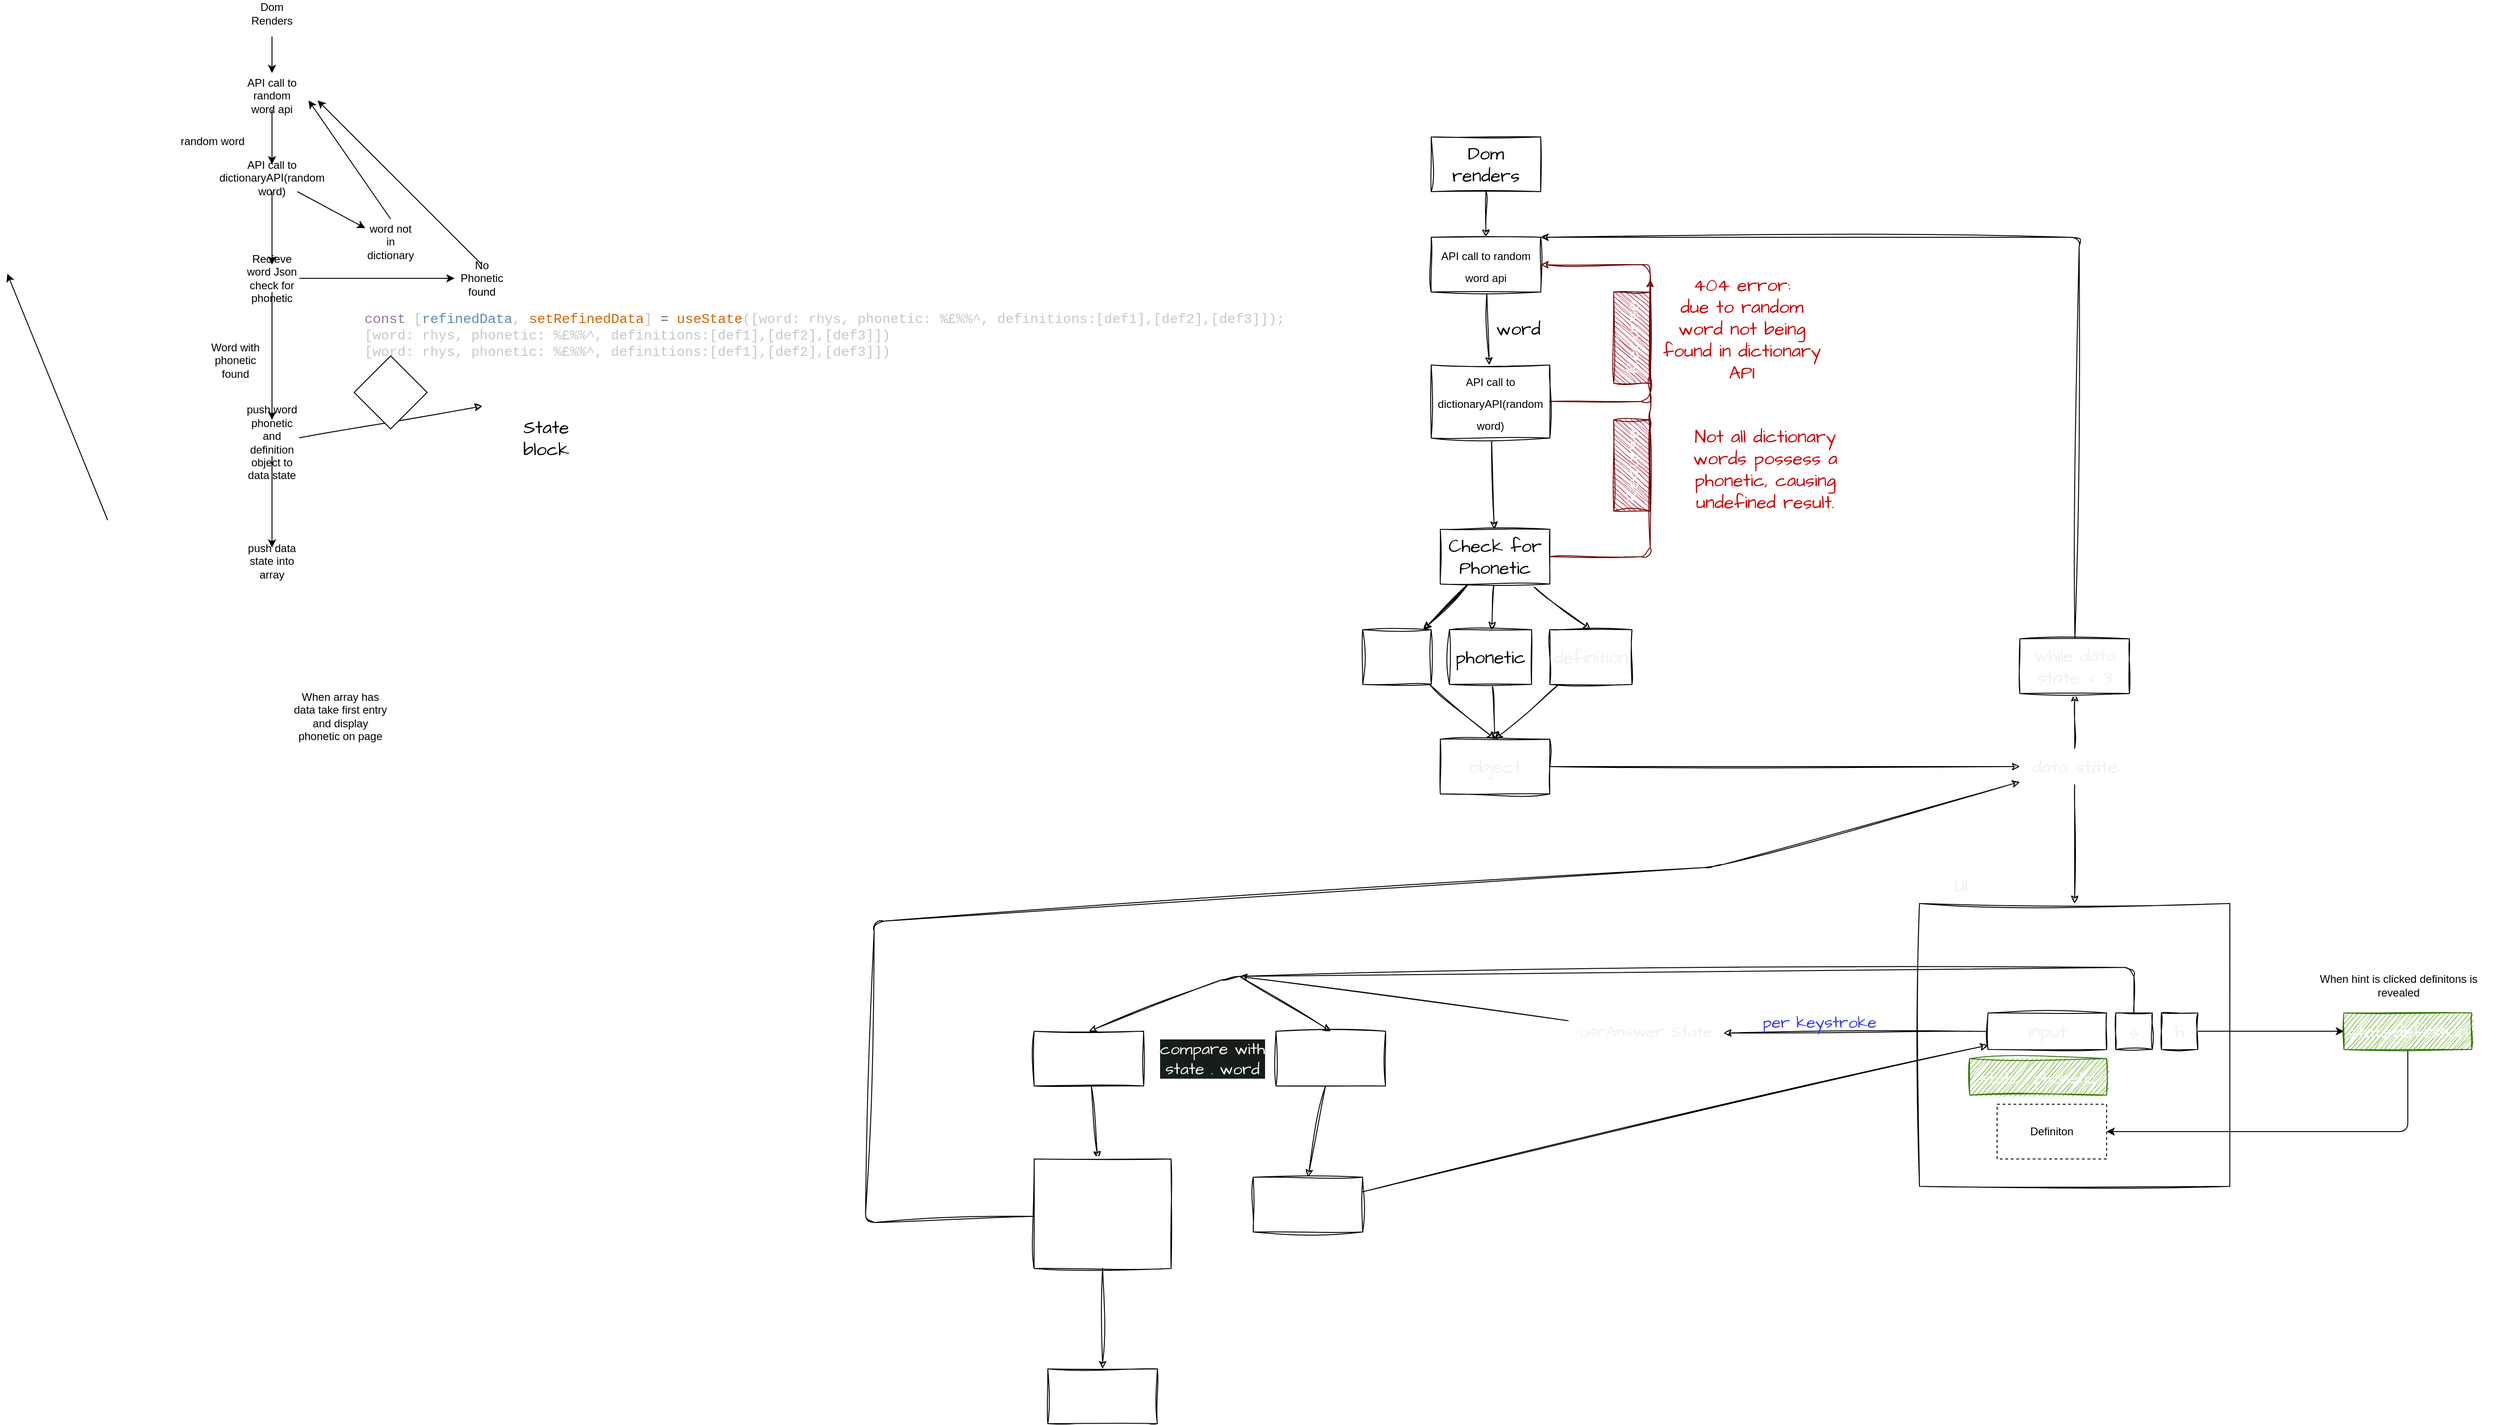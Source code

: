 <mxfile>
    <diagram id="QWNWoZaPFg-jEP2TZgzg" name="Page-1">
        <mxGraphModel dx="2089" dy="755" grid="1" gridSize="10" guides="1" tooltips="1" connect="1" arrows="1" fold="1" page="1" pageScale="1" pageWidth="850" pageHeight="1100" math="0" shadow="0">
            <root>
                <mxCell id="0"/>
                <mxCell id="1" parent="0"/>
                <mxCell id="2" value="Dom Renders" style="text;strokeColor=none;align=center;fillColor=none;html=1;verticalAlign=middle;whiteSpace=wrap;rounded=0;" vertex="1" parent="1">
                    <mxGeometry x="80" y="50" width="60" height="30" as="geometry"/>
                </mxCell>
                <mxCell id="6" value="" style="edgeStyle=none;html=1;" edge="1" parent="1" source="3" target="4">
                    <mxGeometry relative="1" as="geometry"/>
                </mxCell>
                <mxCell id="3" value="API call to random word api" style="text;strokeColor=none;align=center;fillColor=none;html=1;verticalAlign=middle;whiteSpace=wrap;rounded=0;" vertex="1" parent="1">
                    <mxGeometry x="80" y="140" width="60" height="30" as="geometry"/>
                </mxCell>
                <mxCell id="9" value="" style="edgeStyle=none;html=1;" edge="1" parent="1" source="4" target="8">
                    <mxGeometry relative="1" as="geometry"/>
                </mxCell>
                <mxCell id="12" value="" style="edgeStyle=none;html=1;" edge="1" parent="1" source="4" target="11">
                    <mxGeometry relative="1" as="geometry"/>
                </mxCell>
                <mxCell id="4" value="API call to dictionaryAPI(random word)" style="text;strokeColor=none;align=center;fillColor=none;html=1;verticalAlign=middle;whiteSpace=wrap;rounded=0;" vertex="1" parent="1">
                    <mxGeometry x="80" y="230" width="60" height="30" as="geometry"/>
                </mxCell>
                <mxCell id="5" value="" style="edgeStyle=none;orthogonalLoop=1;jettySize=auto;html=1;" edge="1" parent="1">
                    <mxGeometry width="80" relative="1" as="geometry">
                        <mxPoint x="110" y="90" as="sourcePoint"/>
                        <mxPoint x="110" y="130" as="targetPoint"/>
                        <Array as="points">
                            <mxPoint x="110" y="110"/>
                        </Array>
                    </mxGeometry>
                </mxCell>
                <mxCell id="7" value="random word" style="text;strokeColor=none;align=center;fillColor=none;html=1;verticalAlign=middle;whiteSpace=wrap;rounded=0;" vertex="1" parent="1">
                    <mxGeometry y="190" width="90" height="30" as="geometry"/>
                </mxCell>
                <mxCell id="8" value="Recieve word Json check for phonetic" style="text;strokeColor=none;align=center;fillColor=none;html=1;verticalAlign=middle;whiteSpace=wrap;rounded=0;" vertex="1" parent="1">
                    <mxGeometry x="80" y="340" width="60" height="30" as="geometry"/>
                </mxCell>
                <mxCell id="11" value="word not in dictionary" style="text;strokeColor=none;align=center;fillColor=none;html=1;verticalAlign=middle;whiteSpace=wrap;rounded=0;" vertex="1" parent="1">
                    <mxGeometry x="210" y="300" width="60" height="30" as="geometry"/>
                </mxCell>
                <mxCell id="13" value="" style="edgeStyle=none;orthogonalLoop=1;jettySize=auto;html=1;" edge="1" parent="1">
                    <mxGeometry width="80" relative="1" as="geometry">
                        <mxPoint x="240" y="290" as="sourcePoint"/>
                        <mxPoint x="150" y="160" as="targetPoint"/>
                        <Array as="points"/>
                    </mxGeometry>
                </mxCell>
                <mxCell id="15" style="edgeStyle=none;html=1;exitX=0.5;exitY=0;exitDx=0;exitDy=0;" edge="1" parent="1" source="14">
                    <mxGeometry relative="1" as="geometry">
                        <mxPoint x="160" y="160" as="targetPoint"/>
                    </mxGeometry>
                </mxCell>
                <mxCell id="14" value="No Phonetic found" style="text;strokeColor=none;align=center;fillColor=none;html=1;verticalAlign=middle;whiteSpace=wrap;rounded=0;" vertex="1" parent="1">
                    <mxGeometry x="310" y="340" width="60" height="30" as="geometry"/>
                </mxCell>
                <mxCell id="17" value="" style="edgeStyle=none;orthogonalLoop=1;jettySize=auto;html=1;entryX=0;entryY=0.5;entryDx=0;entryDy=0;" edge="1" parent="1" source="8" target="14">
                    <mxGeometry width="80" relative="1" as="geometry">
                        <mxPoint x="380" y="230" as="sourcePoint"/>
                        <mxPoint x="460" y="230" as="targetPoint"/>
                        <Array as="points"/>
                    </mxGeometry>
                </mxCell>
                <mxCell id="19" value="Word with phonetic found" style="text;strokeColor=none;align=center;fillColor=none;html=1;verticalAlign=middle;whiteSpace=wrap;rounded=0;" vertex="1" parent="1">
                    <mxGeometry x="40" y="430" width="60" height="30" as="geometry"/>
                </mxCell>
                <mxCell id="20" value="" style="edgeStyle=none;orthogonalLoop=1;jettySize=auto;html=1;exitX=0.5;exitY=1;exitDx=0;exitDy=0;" edge="1" parent="1" source="8">
                    <mxGeometry width="80" relative="1" as="geometry">
                        <mxPoint x="60" y="380" as="sourcePoint"/>
                        <mxPoint x="110" y="510" as="targetPoint"/>
                        <Array as="points"/>
                    </mxGeometry>
                </mxCell>
                <mxCell id="34" value="" style="edgeStyle=none;html=1;" edge="1" parent="1" source="21" target="33">
                    <mxGeometry relative="1" as="geometry"/>
                </mxCell>
                <mxCell id="38" style="edgeStyle=none;sketch=1;hachureGap=4;jiggle=2;curveFitting=1;html=1;fontFamily=Architects Daughter;fontSource=https%3A%2F%2Ffonts.googleapis.com%2Fcss%3Ffamily%3DArchitects%2BDaughter;fontSize=16;" edge="1" parent="1" source="21" target="37">
                    <mxGeometry relative="1" as="geometry"/>
                </mxCell>
                <mxCell id="21" value="push word phonetic and definition object to data state" style="text;strokeColor=none;align=center;fillColor=none;html=1;verticalAlign=middle;whiteSpace=wrap;rounded=0;" vertex="1" parent="1">
                    <mxGeometry x="80" y="520" width="60" height="30" as="geometry"/>
                </mxCell>
                <mxCell id="30" value="When array has data take first entry and display phonetic on page" style="text;strokeColor=none;align=center;fillColor=none;html=1;verticalAlign=middle;whiteSpace=wrap;rounded=0;" vertex="1" parent="1">
                    <mxGeometry x="130" y="820" width="110" height="30" as="geometry"/>
                </mxCell>
                <mxCell id="33" value="push data state into array" style="text;strokeColor=none;align=center;fillColor=none;html=1;verticalAlign=middle;whiteSpace=wrap;rounded=0;" vertex="1" parent="1">
                    <mxGeometry x="80" y="650" width="60" height="30" as="geometry"/>
                </mxCell>
                <mxCell id="35" value="State &lt;br&gt;block" style="text;html=1;align=center;verticalAlign=middle;resizable=0;points=[];autosize=1;strokeColor=none;fillColor=none;fontSize=20;fontFamily=Architects Daughter;sketch=1;hachureGap=4;jiggle=2;curveFitting=1;fontSource=https%3A%2F%2Ffonts.googleapis.com%2Fcss%3Ffamily%3DArchitects%2BDaughter;" vertex="1" parent="1">
                    <mxGeometry x="375" y="500" width="70" height="60" as="geometry"/>
                </mxCell>
                <mxCell id="37" value="&lt;div style=&quot;color: rgb(197, 200, 198); font-family: Menlo, Monaco, &amp;quot;Courier New&amp;quot;, monospace; font-size: 15px; text-align: left;&quot;&gt;&lt;br&gt;&lt;/div&gt;&lt;div style=&quot;color: rgb(197, 200, 198); font-family: Menlo, Monaco, &amp;quot;Courier New&amp;quot;, monospace; font-size: 15px; text-align: left;&quot;&gt;&lt;span style=&quot;color: rgb(152, 114, 162);&quot;&gt;const&lt;/span&gt;&amp;nbsp;[&lt;span style=&quot;color: rgb(96, 137, 180);&quot;&gt;refinedData&lt;/span&gt;,&amp;nbsp;&lt;span style=&quot;color: rgb(206, 103, 0);&quot;&gt;setRefinedData&lt;/span&gt;]&amp;nbsp;&lt;span style=&quot;color: rgb(103, 104, 103);&quot;&gt;=&lt;/span&gt;&amp;nbsp;&lt;span style=&quot;color: rgb(206, 103, 0);&quot;&gt;useState&lt;/span&gt;([word: rhys, phonetic: %£%%^, definitions:[def1],[def2],[def3]]);&lt;/div&gt;&lt;div style=&quot;color: rgb(197, 200, 198); font-family: Menlo, Monaco, &amp;quot;Courier New&amp;quot;, monospace; font-size: 15px; text-align: left;&quot;&gt;[word: rhys, phonetic: %£%%^, definitions:[def1],[def2],[def3]])&lt;br&gt;&lt;/div&gt;&lt;div style=&quot;color: rgb(197, 200, 198); font-family: Menlo, Monaco, &amp;quot;Courier New&amp;quot;, monospace; font-size: 15px; text-align: left;&quot;&gt;[word: rhys, phonetic: %£%%^, definitions:[def1],[def2],[def3]])&lt;br&gt;&lt;/div&gt;&lt;div style=&quot;color: rgb(197, 200, 198); font-family: Menlo, Monaco, &amp;quot;Courier New&amp;quot;, monospace; font-size: 15px; text-align: left;&quot;&gt;&lt;br&gt;&lt;/div&gt;&lt;div&gt;&lt;br&gt;&lt;/div&gt;" style="text;html=1;align=center;verticalAlign=middle;resizable=0;points=[];autosize=1;strokeColor=none;fillColor=none;fontSize=20;fontFamily=Architects Daughter;sketch=1;hachureGap=4;jiggle=2;curveFitting=1;fontSource=https%3A%2F%2Ffonts.googleapis.com%2Fcss%3Ffamily%3DArchitects%2BDaughter;" vertex="1" parent="1">
                    <mxGeometry x="195" y="365" width="1040" height="130" as="geometry"/>
                </mxCell>
                <mxCell id="39" value="" style="rhombus;whiteSpace=wrap;html=1;" vertex="1" parent="1">
                    <mxGeometry x="200" y="440" width="80" height="80" as="geometry"/>
                </mxCell>
                <mxCell id="40" value="" style="edgeStyle=none;orthogonalLoop=1;jettySize=auto;html=1;exitX=0;exitY=0.75;exitDx=0;exitDy=0;" edge="1" parent="1">
                    <mxGeometry width="80" relative="1" as="geometry">
                        <mxPoint x="-70" y="620" as="sourcePoint"/>
                        <mxPoint x="-180" y="350" as="targetPoint"/>
                        <Array as="points"/>
                    </mxGeometry>
                </mxCell>
                <mxCell id="48" value="" style="edgeStyle=none;sketch=1;hachureGap=4;jiggle=2;curveFitting=1;html=1;fontFamily=Architects Daughter;fontSource=https%3A%2F%2Ffonts.googleapis.com%2Fcss%3Ffamily%3DArchitects%2BDaughter;fontSize=16;" edge="1" parent="1" source="42" target="47">
                    <mxGeometry relative="1" as="geometry"/>
                </mxCell>
                <mxCell id="42" value="Dom renders" style="whiteSpace=wrap;html=1;sketch=1;hachureGap=4;jiggle=2;curveFitting=1;fontFamily=Architects Daughter;fontSource=https%3A%2F%2Ffonts.googleapis.com%2Fcss%3Ffamily%3DArchitects%2BDaughter;fontSize=20;" vertex="1" parent="1">
                    <mxGeometry x="1380" y="200" width="120" height="60" as="geometry"/>
                </mxCell>
                <mxCell id="50" value="" style="edgeStyle=none;sketch=1;hachureGap=4;jiggle=2;curveFitting=1;html=1;fontFamily=Architects Daughter;fontSource=https%3A%2F%2Ffonts.googleapis.com%2Fcss%3Ffamily%3DArchitects%2BDaughter;fontSize=16;" edge="1" parent="1" source="47" target="49">
                    <mxGeometry relative="1" as="geometry"/>
                </mxCell>
                <mxCell id="47" value="&lt;span style=&quot;font-family: Helvetica; font-size: 12px;&quot;&gt;API call to random word api&lt;/span&gt;" style="whiteSpace=wrap;html=1;sketch=1;hachureGap=4;jiggle=2;curveFitting=1;fontFamily=Architects Daughter;fontSource=https%3A%2F%2Ffonts.googleapis.com%2Fcss%3Ffamily%3DArchitects%2BDaughter;fontSize=20;" vertex="1" parent="1">
                    <mxGeometry x="1380" y="310" width="120" height="60" as="geometry"/>
                </mxCell>
                <mxCell id="52" style="edgeStyle=none;sketch=1;hachureGap=4;jiggle=2;curveFitting=1;html=1;entryX=1;entryY=0.5;entryDx=0;entryDy=0;fontFamily=Architects Daughter;fontSource=https%3A%2F%2Ffonts.googleapis.com%2Fcss%3Ffamily%3DArchitects%2BDaughter;fontSize=16;fillColor=#a20025;strokeColor=#6F0000;" edge="1" parent="1" source="49" target="47">
                    <mxGeometry relative="1" as="geometry">
                        <Array as="points">
                            <mxPoint x="1620" y="490"/>
                            <mxPoint x="1620" y="340"/>
                        </Array>
                    </mxGeometry>
                </mxCell>
                <mxCell id="56" value="" style="edgeStyle=none;sketch=1;hachureGap=4;jiggle=2;curveFitting=1;html=1;fontFamily=Architects Daughter;fontSource=https%3A%2F%2Ffonts.googleapis.com%2Fcss%3Ffamily%3DArchitects%2BDaughter;fontSize=16;" edge="1" parent="1" source="49" target="55">
                    <mxGeometry relative="1" as="geometry"/>
                </mxCell>
                <mxCell id="49" value="&lt;span style=&quot;font-family: Helvetica; font-size: 12px;&quot;&gt;API call to dictionaryAPI(random word)&lt;/span&gt;" style="whiteSpace=wrap;html=1;fontSize=20;fontFamily=Architects Daughter;sketch=1;hachureGap=4;jiggle=2;curveFitting=1;fontSource=https%3A%2F%2Ffonts.googleapis.com%2Fcss%3Ffamily%3DArchitects%2BDaughter;" vertex="1" parent="1">
                    <mxGeometry x="1380" y="450" width="130" height="80" as="geometry"/>
                </mxCell>
                <mxCell id="51" value="word" style="text;html=1;align=center;verticalAlign=middle;resizable=0;points=[];autosize=1;strokeColor=none;fillColor=none;fontSize=20;fontFamily=Architects Daughter;sketch=1;hachureGap=4;jiggle=2;curveFitting=1;fontSource=https%3A%2F%2Ffonts.googleapis.com%2Fcss%3Ffamily%3DArchitects%2BDaughter;" vertex="1" parent="1">
                    <mxGeometry x="1440" y="390" width="70" height="40" as="geometry"/>
                </mxCell>
                <mxCell id="53" value="&lt;span style=&quot;color: rgb(204, 0, 0);&quot;&gt;404 error:&lt;/span&gt;&lt;br style=&quot;color: rgb(204, 0, 0);&quot;&gt;&lt;span style=&quot;color: rgb(204, 0, 0);&quot;&gt;due to random&lt;/span&gt;&lt;br style=&quot;color: rgb(204, 0, 0);&quot;&gt;&lt;span style=&quot;color: rgb(204, 0, 0);&quot;&gt;word not being&lt;/span&gt;&lt;br style=&quot;color: rgb(204, 0, 0);&quot;&gt;&lt;span style=&quot;color: rgb(204, 0, 0);&quot;&gt;found in dictionary&lt;/span&gt;&lt;br style=&quot;color: rgb(204, 0, 0);&quot;&gt;&lt;span style=&quot;color: rgb(204, 0, 0);&quot;&gt;API&lt;/span&gt;" style="text;html=1;align=center;verticalAlign=middle;resizable=0;points=[];autosize=1;strokeColor=none;fillColor=none;fontSize=20;fontFamily=Architects Daughter;sketch=1;hachureGap=4;jiggle=2;curveFitting=1;fontSource=https%3A%2F%2Ffonts.googleapis.com%2Fcss%3Ffamily%3DArchitects%2BDaughter;" vertex="1" parent="1">
                    <mxGeometry x="1620" y="345" width="200" height="130" as="geometry"/>
                </mxCell>
                <mxCell id="54" value="Recurse" style="text;html=1;align=center;verticalAlign=middle;resizable=0;points=[];autosize=1;strokeColor=#6F0000;fillColor=#a20025;fontSize=20;fontFamily=Architects Daughter;sketch=1;hachureGap=4;jiggle=2;curveFitting=1;fontSource=https%3A%2F%2Ffonts.googleapis.com%2Fcss%3Ffamily%3DArchitects%2BDaughter;rotation=-90;fontColor=#ffffff;" vertex="1" parent="1">
                    <mxGeometry x="1550" y="400" width="100" height="40" as="geometry"/>
                </mxCell>
                <mxCell id="64" value="" style="edgeStyle=none;sketch=1;hachureGap=4;jiggle=2;curveFitting=1;html=1;fontFamily=Architects Daughter;fontSource=https%3A%2F%2Ffonts.googleapis.com%2Fcss%3Ffamily%3DArchitects%2BDaughter;fontSize=16;fontColor=#CC0000;" edge="1" parent="1" source="55" target="63">
                    <mxGeometry relative="1" as="geometry"/>
                </mxCell>
                <mxCell id="65" value="" style="edgeStyle=none;sketch=1;hachureGap=4;jiggle=2;curveFitting=1;html=1;fontFamily=Architects Daughter;fontSource=https%3A%2F%2Ffonts.googleapis.com%2Fcss%3Ffamily%3DArchitects%2BDaughter;fontSize=16;fontColor=#CC0000;" edge="1" parent="1" source="55" target="63">
                    <mxGeometry relative="1" as="geometry"/>
                </mxCell>
                <mxCell id="66" value="" style="edgeStyle=none;sketch=1;hachureGap=4;jiggle=2;curveFitting=1;html=1;fontFamily=Architects Daughter;fontSource=https%3A%2F%2Ffonts.googleapis.com%2Fcss%3Ffamily%3DArchitects%2BDaughter;fontSize=16;fontColor=#CC0000;" edge="1" parent="1" source="55" target="63">
                    <mxGeometry relative="1" as="geometry"/>
                </mxCell>
                <mxCell id="68" value="" style="edgeStyle=none;sketch=1;hachureGap=4;jiggle=2;curveFitting=1;html=1;fontFamily=Architects Daughter;fontSource=https%3A%2F%2Ffonts.googleapis.com%2Fcss%3Ffamily%3DArchitects%2BDaughter;fontSize=16;fontColor=#CC0000;" edge="1" parent="1" source="55" target="67">
                    <mxGeometry relative="1" as="geometry"/>
                </mxCell>
                <mxCell id="70" style="edgeStyle=none;sketch=1;hachureGap=4;jiggle=2;curveFitting=1;html=1;fontFamily=Architects Daughter;fontSource=https%3A%2F%2Ffonts.googleapis.com%2Fcss%3Ffamily%3DArchitects%2BDaughter;fontSize=16;fontColor=#CC0000;entryX=0.5;entryY=0;entryDx=0;entryDy=0;" edge="1" parent="1" source="55" target="71">
                    <mxGeometry relative="1" as="geometry">
                        <mxPoint x="1510" y="750" as="targetPoint"/>
                    </mxGeometry>
                </mxCell>
                <mxCell id="55" value="Check for Phonetic" style="whiteSpace=wrap;html=1;fontSize=20;fontFamily=Architects Daughter;sketch=1;hachureGap=4;jiggle=2;curveFitting=1;fontSource=https%3A%2F%2Ffonts.googleapis.com%2Fcss%3Ffamily%3DArchitects%2BDaughter;" vertex="1" parent="1">
                    <mxGeometry x="1390" y="630" width="120" height="60" as="geometry"/>
                </mxCell>
                <mxCell id="59" value="Recurse" style="text;html=1;align=center;verticalAlign=middle;resizable=0;points=[];autosize=1;strokeColor=#6F0000;fillColor=#a20025;fontSize=20;fontFamily=Architects Daughter;sketch=1;hachureGap=4;jiggle=2;curveFitting=1;fontSource=https%3A%2F%2Ffonts.googleapis.com%2Fcss%3Ffamily%3DArchitects%2BDaughter;rotation=-90;fontColor=#ffffff;" vertex="1" parent="1">
                    <mxGeometry x="1550" y="540" width="100" height="40" as="geometry"/>
                </mxCell>
                <mxCell id="60" style="edgeStyle=none;sketch=1;hachureGap=4;jiggle=2;curveFitting=1;html=1;entryX=-0.001;entryY=0.085;entryDx=0;entryDy=0;fontFamily=Architects Daughter;fontSource=https%3A%2F%2Ffonts.googleapis.com%2Fcss%3Ffamily%3DArchitects%2BDaughter;fontSize=16;fillColor=#a20025;strokeColor=#6F0000;entryPerimeter=0;exitX=1;exitY=0.5;exitDx=0;exitDy=0;" edge="1" parent="1" source="55" target="53">
                    <mxGeometry relative="1" as="geometry">
                        <mxPoint x="1510" y="660" as="sourcePoint"/>
                        <mxPoint x="1500" y="510" as="targetPoint"/>
                        <Array as="points">
                            <mxPoint x="1620" y="660"/>
                            <mxPoint x="1620" y="510"/>
                            <mxPoint x="1620" y="470"/>
                        </Array>
                    </mxGeometry>
                </mxCell>
                <mxCell id="61" value="&lt;div style=&quot;text-align: center;&quot;&gt;&lt;span style=&quot;background-color: initial;&quot;&gt;Not all dictionary words possess a phonetic, causing undefined result.&lt;/span&gt;&lt;/div&gt;" style="text;whiteSpace=wrap;html=1;fontSize=20;fontFamily=Architects Daughter;fontColor=#CC0000;" vertex="1" parent="1">
                    <mxGeometry x="1640" y="510" width="210" height="140" as="geometry"/>
                </mxCell>
                <mxCell id="75" value="" style="edgeStyle=none;sketch=1;hachureGap=4;jiggle=2;curveFitting=1;html=1;fontFamily=Architects Daughter;fontSource=https%3A%2F%2Ffonts.googleapis.com%2Fcss%3Ffamily%3DArchitects%2BDaughter;fontSize=16;fontColor=#f0f0f0;entryX=0.5;entryY=0;entryDx=0;entryDy=0;" edge="1" parent="1" source="63" target="73">
                    <mxGeometry relative="1" as="geometry">
                        <mxPoint x="1342.5" y="880" as="targetPoint"/>
                    </mxGeometry>
                </mxCell>
                <mxCell id="63" value="&lt;font color=&quot;#ffffff&quot;&gt;word&lt;/font&gt;" style="whiteSpace=wrap;html=1;fontSize=20;fontFamily=Architects Daughter;sketch=1;hachureGap=4;jiggle=2;curveFitting=1;fontSource=https%3A%2F%2Ffonts.googleapis.com%2Fcss%3Ffamily%3DArchitects%2BDaughter;fontColor=#CC0000;" vertex="1" parent="1">
                    <mxGeometry x="1305" y="740" width="75" height="60" as="geometry"/>
                </mxCell>
                <mxCell id="76" style="edgeStyle=none;sketch=1;hachureGap=4;jiggle=2;curveFitting=1;html=1;entryX=0.5;entryY=0;entryDx=0;entryDy=0;fontFamily=Architects Daughter;fontSource=https%3A%2F%2Ffonts.googleapis.com%2Fcss%3Ffamily%3DArchitects%2BDaughter;fontSize=16;fontColor=#f0f0f0;" edge="1" parent="1" source="67" target="73">
                    <mxGeometry relative="1" as="geometry"/>
                </mxCell>
                <mxCell id="67" value="phonetic" style="whiteSpace=wrap;html=1;fontSize=20;fontFamily=Architects Daughter;sketch=1;hachureGap=4;jiggle=2;curveFitting=1;fontSource=https%3A%2F%2Ffonts.googleapis.com%2Fcss%3Ffamily%3DArchitects%2BDaughter;" vertex="1" parent="1">
                    <mxGeometry x="1400" y="740" width="90" height="60" as="geometry"/>
                </mxCell>
                <mxCell id="77" style="edgeStyle=none;sketch=1;hachureGap=4;jiggle=2;curveFitting=1;html=1;entryX=0.5;entryY=0;entryDx=0;entryDy=0;fontFamily=Architects Daughter;fontSource=https%3A%2F%2Ffonts.googleapis.com%2Fcss%3Ffamily%3DArchitects%2BDaughter;fontSize=16;fontColor=#f0f0f0;" edge="1" parent="1" source="71" target="73">
                    <mxGeometry relative="1" as="geometry"/>
                </mxCell>
                <mxCell id="71" value="&lt;p style=&quot;line-height: 120%;&quot;&gt;&lt;font color=&quot;#f0f0f0&quot;&gt;definition&lt;/font&gt;&lt;/p&gt;" style="whiteSpace=wrap;html=1;sketch=1;hachureGap=4;jiggle=2;curveFitting=1;fontFamily=Architects Daughter;fontSource=https%3A%2F%2Ffonts.googleapis.com%2Fcss%3Ffamily%3DArchitects%2BDaughter;fontSize=20;fontColor=#CC0000;" vertex="1" parent="1">
                    <mxGeometry x="1510" y="740" width="90" height="60" as="geometry"/>
                </mxCell>
                <mxCell id="79" style="edgeStyle=none;sketch=1;hachureGap=4;jiggle=2;curveFitting=1;html=1;fontFamily=Architects Daughter;fontSource=https%3A%2F%2Ffonts.googleapis.com%2Fcss%3Ffamily%3DArchitects%2BDaughter;fontSize=16;fontColor=#f0f0f0;" edge="1" parent="1" source="73" target="78">
                    <mxGeometry relative="1" as="geometry"/>
                </mxCell>
                <mxCell id="73" value="object" style="whiteSpace=wrap;html=1;sketch=1;hachureGap=4;jiggle=2;curveFitting=1;fontFamily=Architects Daughter;fontSource=https%3A%2F%2Ffonts.googleapis.com%2Fcss%3Ffamily%3DArchitects%2BDaughter;fontSize=20;fontColor=#f0f0f0;" vertex="1" parent="1">
                    <mxGeometry x="1390" y="860" width="120" height="60" as="geometry"/>
                </mxCell>
                <mxCell id="83" value="" style="edgeStyle=none;sketch=1;hachureGap=4;jiggle=2;curveFitting=1;html=1;fontFamily=Architects Daughter;fontSource=https%3A%2F%2Ffonts.googleapis.com%2Fcss%3Ffamily%3DArchitects%2BDaughter;fontSize=16;fontColor=#f0f0f0;" edge="1" parent="1" source="78" target="82">
                    <mxGeometry relative="1" as="geometry"/>
                </mxCell>
                <mxCell id="86" style="edgeStyle=none;sketch=1;hachureGap=4;jiggle=2;curveFitting=1;html=1;entryX=0.5;entryY=0;entryDx=0;entryDy=0;fontFamily=Architects Daughter;fontSource=https%3A%2F%2Ffonts.googleapis.com%2Fcss%3Ffamily%3DArchitects%2BDaughter;fontSize=16;fontColor=#f0f0f0;" edge="1" parent="1" source="78" target="84">
                    <mxGeometry relative="1" as="geometry"/>
                </mxCell>
                <mxCell id="78" value="data state" style="text;html=1;align=center;verticalAlign=middle;resizable=0;points=[];autosize=1;strokeColor=none;fillColor=none;fontSize=20;fontFamily=Architects Daughter;fontColor=#f0f0f0;sketch=1;hachureGap=4;jiggle=2;curveFitting=1;fontSource=https%3A%2F%2Ffonts.googleapis.com%2Fcss%3Ffamily%3DArchitects%2BDaughter;" vertex="1" parent="1">
                    <mxGeometry x="2025" y="870" width="120" height="40" as="geometry"/>
                </mxCell>
                <mxCell id="89" style="edgeStyle=none;sketch=1;hachureGap=4;jiggle=2;curveFitting=1;html=1;entryX=1;entryY=0;entryDx=0;entryDy=0;fontFamily=Architects Daughter;fontSource=https%3A%2F%2Ffonts.googleapis.com%2Fcss%3Ffamily%3DArchitects%2BDaughter;fontSize=16;fontColor=#f0f0f0;" edge="1" parent="1" source="82" target="47">
                    <mxGeometry relative="1" as="geometry">
                        <Array as="points">
                            <mxPoint x="2090" y="310"/>
                        </Array>
                    </mxGeometry>
                </mxCell>
                <mxCell id="82" value="while data state &amp;lt; 3" style="whiteSpace=wrap;html=1;sketch=1;hachureGap=4;jiggle=2;curveFitting=1;fontFamily=Architects Daughter;fontSource=https%3A%2F%2Ffonts.googleapis.com%2Fcss%3Ffamily%3DArchitects%2BDaughter;fontSize=20;fontColor=#f0f0f0;" vertex="1" parent="1">
                    <mxGeometry x="2025" y="750" width="120" height="60" as="geometry"/>
                </mxCell>
                <mxCell id="84" value="" style="whiteSpace=wrap;html=1;sketch=1;hachureGap=4;jiggle=2;curveFitting=1;fontFamily=Architects Daughter;fontSource=https%3A%2F%2Ffonts.googleapis.com%2Fcss%3Ffamily%3DArchitects%2BDaughter;fontSize=20;fontColor=#f0f0f0;" vertex="1" parent="1">
                    <mxGeometry x="1915" y="1040" width="340" height="310" as="geometry"/>
                </mxCell>
                <mxCell id="87" value="&lt;font style=&quot;font-size: 18px;&quot;&gt;state . phonetic&lt;/font&gt;" style="text;html=1;align=center;verticalAlign=middle;resizable=0;points=[];autosize=1;strokeColor=#2D7600;fillColor=#60a917;fontSize=20;fontFamily=Architects Daughter;fontColor=#ffffff;sketch=1;hachureGap=4;jiggle=2;curveFitting=1;fontSource=https%3A%2F%2Ffonts.googleapis.com%2Fcss%3Ffamily%3DArchitects%2BDaughter;" vertex="1" parent="1">
                    <mxGeometry x="1970" y="1210" width="150" height="40" as="geometry"/>
                </mxCell>
                <mxCell id="88" value="UI" style="text;html=1;align=center;verticalAlign=middle;resizable=0;points=[];autosize=1;strokeColor=none;fillColor=none;fontSize=20;fontFamily=Architects Daughter;fontColor=#f0f0f0;sketch=1;hachureGap=4;jiggle=2;curveFitting=1;fontSource=https%3A%2F%2Ffonts.googleapis.com%2Fcss%3Ffamily%3DArchitects%2BDaughter;" vertex="1" parent="1">
                    <mxGeometry x="1940" y="1000" width="40" height="40" as="geometry"/>
                </mxCell>
                <mxCell id="97" style="edgeStyle=none;sketch=1;hachureGap=4;jiggle=2;curveFitting=1;html=1;entryX=1.002;entryY=0.55;entryDx=0;entryDy=0;entryPerimeter=0;fontFamily=Architects Daughter;fontSource=https%3A%2F%2Ffonts.googleapis.com%2Fcss%3Ffamily%3DArchitects%2BDaughter;fontSize=18;fontColor=#f0f0f0;" edge="1" parent="1" source="91" target="96">
                    <mxGeometry relative="1" as="geometry"/>
                </mxCell>
                <mxCell id="91" value="input" style="whiteSpace=wrap;html=1;sketch=1;hachureGap=4;jiggle=2;curveFitting=1;fontFamily=Architects Daughter;fontSource=https%3A%2F%2Ffonts.googleapis.com%2Fcss%3Ffamily%3DArchitects%2BDaughter;fontSize=20;fontColor=#f0f0f0;" vertex="1" parent="1">
                    <mxGeometry x="1990" y="1160" width="130" height="40" as="geometry"/>
                </mxCell>
                <mxCell id="99" style="edgeStyle=none;sketch=1;hachureGap=4;jiggle=2;curveFitting=1;html=1;fontFamily=Architects Daughter;fontSource=https%3A%2F%2Ffonts.googleapis.com%2Fcss%3Ffamily%3DArchitects%2BDaughter;fontSize=18;fontColor=#3333FF;entryX=0.5;entryY=0;entryDx=0;entryDy=0;" edge="1" parent="1" source="92" target="100">
                    <mxGeometry relative="1" as="geometry">
                        <mxPoint x="1160" y="1180" as="targetPoint"/>
                        <Array as="points">
                            <mxPoint x="2150" y="1110"/>
                            <mxPoint x="1160" y="1120"/>
                        </Array>
                    </mxGeometry>
                </mxCell>
                <mxCell id="92" value="s" style="whiteSpace=wrap;html=1;sketch=1;hachureGap=4;jiggle=2;curveFitting=1;fontFamily=Architects Daughter;fontSource=https%3A%2F%2Ffonts.googleapis.com%2Fcss%3Ffamily%3DArchitects%2BDaughter;fontSize=20;fontColor=#f0f0f0;" vertex="1" parent="1">
                    <mxGeometry x="2130" y="1160" width="40" height="40" as="geometry"/>
                </mxCell>
                <mxCell id="117" value="" style="edgeStyle=none;html=1;" edge="1" parent="1" source="93" target="116">
                    <mxGeometry relative="1" as="geometry"/>
                </mxCell>
                <mxCell id="93" value="h" style="whiteSpace=wrap;html=1;sketch=1;hachureGap=4;jiggle=2;curveFitting=1;fontFamily=Architects Daughter;fontSource=https%3A%2F%2Ffonts.googleapis.com%2Fcss%3Ffamily%3DArchitects%2BDaughter;fontSize=20;fontColor=#f0f0f0;" vertex="1" parent="1">
                    <mxGeometry x="2180" y="1160" width="40" height="40" as="geometry"/>
                </mxCell>
                <mxCell id="94" value="Definiton" style="whiteSpace=wrap;html=1;dashed=1;" vertex="1" parent="1">
                    <mxGeometry x="2000" y="1260" width="120" height="60" as="geometry"/>
                </mxCell>
                <mxCell id="103" style="edgeStyle=none;sketch=1;hachureGap=4;jiggle=2;curveFitting=1;html=1;fontFamily=Architects Daughter;fontSource=https%3A%2F%2Ffonts.googleapis.com%2Fcss%3Ffamily%3DArchitects%2BDaughter;fontSize=18;fontColor=#FFFFFF;" edge="1" parent="1" source="96">
                    <mxGeometry relative="1" as="geometry">
                        <mxPoint x="1170" y="1120" as="targetPoint"/>
                    </mxGeometry>
                </mxCell>
                <mxCell id="96" value="usrAnswer State" style="text;html=1;align=center;verticalAlign=middle;resizable=0;points=[];autosize=1;strokeColor=none;fillColor=none;fontSize=18;fontFamily=Architects Daughter;fontColor=#f0f0f0;sketch=1;hachureGap=4;jiggle=2;curveFitting=1;fontSource=https%3A%2F%2Ffonts.googleapis.com%2Fcss%3Ffamily%3DArchitects%2BDaughter;" vertex="1" parent="1">
                    <mxGeometry x="1530" y="1160" width="170" height="40" as="geometry"/>
                </mxCell>
                <mxCell id="98" value="&lt;font color=&quot;#3333ff&quot;&gt;per keystroke&lt;/font&gt;" style="text;html=1;align=center;verticalAlign=middle;resizable=0;points=[];autosize=1;strokeColor=none;fillColor=none;fontSize=18;fontFamily=Architects Daughter;fontColor=#f0f0f0;sketch=1;hachureGap=4;jiggle=2;curveFitting=1;fontSource=https%3A%2F%2Ffonts.googleapis.com%2Fcss%3Ffamily%3DArchitects%2BDaughter;" vertex="1" parent="1">
                    <mxGeometry x="1730" y="1150" width="150" height="40" as="geometry"/>
                </mxCell>
                <mxCell id="107" value="" style="edgeStyle=none;sketch=1;hachureGap=4;jiggle=2;curveFitting=1;html=1;fontFamily=Architects Daughter;fontSource=https%3A%2F%2Ffonts.googleapis.com%2Fcss%3Ffamily%3DArchitects%2BDaughter;fontSize=18;fontColor=#FFFFFF;" edge="1" parent="1" source="100" target="106">
                    <mxGeometry relative="1" as="geometry"/>
                </mxCell>
                <mxCell id="100" value="&lt;font color=&quot;#ffffff&quot;&gt;Correct&lt;/font&gt;" style="whiteSpace=wrap;html=1;sketch=1;hachureGap=4;jiggle=2;curveFitting=1;fontFamily=Architects Daughter;fontSource=https%3A%2F%2Ffonts.googleapis.com%2Fcss%3Ffamily%3DArchitects%2BDaughter;fontSize=18;fontColor=#3333FF;" vertex="1" parent="1">
                    <mxGeometry x="945" y="1180" width="120" height="60" as="geometry"/>
                </mxCell>
                <mxCell id="101" value="" style="edgeStyle=none;orthogonalLoop=1;jettySize=auto;html=1;sketch=1;hachureGap=4;jiggle=2;curveFitting=1;fontFamily=Architects Daughter;fontSource=https%3A%2F%2Ffonts.googleapis.com%2Fcss%3Ffamily%3DArchitects%2BDaughter;fontSize=18;fontColor=#FFFFFF;entryX=0.5;entryY=0;entryDx=0;entryDy=0;" edge="1" parent="1" target="102">
                    <mxGeometry width="100" relative="1" as="geometry">
                        <mxPoint x="1170" y="1120" as="sourcePoint"/>
                        <mxPoint x="1240" y="1170" as="targetPoint"/>
                        <Array as="points"/>
                    </mxGeometry>
                </mxCell>
                <mxCell id="112" style="edgeStyle=none;sketch=1;hachureGap=4;jiggle=2;curveFitting=1;html=1;fontFamily=Architects Daughter;fontSource=https%3A%2F%2Ffonts.googleapis.com%2Fcss%3Ffamily%3DArchitects%2BDaughter;fontSize=18;fontColor=#FFFFFF;entryX=0.5;entryY=0;entryDx=0;entryDy=0;" edge="1" parent="1" source="102" target="113">
                    <mxGeometry relative="1" as="geometry">
                        <mxPoint x="1245" y="1330" as="targetPoint"/>
                    </mxGeometry>
                </mxCell>
                <mxCell id="102" value="&lt;font color=&quot;#ffffff&quot;&gt;Incorrect&lt;/font&gt;" style="whiteSpace=wrap;html=1;sketch=1;hachureGap=4;jiggle=2;curveFitting=1;fontFamily=Architects Daughter;fontSource=https%3A%2F%2Ffonts.googleapis.com%2Fcss%3Ffamily%3DArchitects%2BDaughter;fontSize=18;fontColor=#3333FF;" vertex="1" parent="1">
                    <mxGeometry x="1210" y="1180" width="120" height="60" as="geometry"/>
                </mxCell>
                <mxCell id="104" value="handle submit" style="text;html=1;align=center;verticalAlign=middle;resizable=0;points=[];autosize=1;strokeColor=none;fillColor=none;fontSize=18;fontFamily=Architects Daughter;fontColor=#FFFFFF;sketch=1;hachureGap=4;jiggle=2;curveFitting=1;fontSource=https%3A%2F%2Ffonts.googleapis.com%2Fcss%3Ffamily%3DArchitects%2BDaughter;" vertex="1" parent="1">
                    <mxGeometry x="1105" y="1080" width="130" height="40" as="geometry"/>
                </mxCell>
                <mxCell id="105" value="handle changes" style="text;html=1;align=center;verticalAlign=middle;resizable=0;points=[];autosize=1;strokeColor=none;fillColor=none;fontSize=18;fontFamily=Architects Daughter;fontColor=#FFFFFF;sketch=1;hachureGap=4;jiggle=2;curveFitting=1;fontSource=https%3A%2F%2Ffonts.googleapis.com%2Fcss%3Ffamily%3DArchitects%2BDaughter;" vertex="1" parent="1">
                    <mxGeometry x="1720" y="1180" width="150" height="40" as="geometry"/>
                </mxCell>
                <mxCell id="109" style="edgeStyle=none;sketch=1;hachureGap=4;jiggle=2;curveFitting=1;html=1;fontFamily=Architects Daughter;fontSource=https%3A%2F%2Ffonts.googleapis.com%2Fcss%3Ffamily%3DArchitects%2BDaughter;fontSize=18;fontColor=#FFFFFF;" edge="1" parent="1" source="106" target="78">
                    <mxGeometry relative="1" as="geometry">
                        <Array as="points">
                            <mxPoint x="760" y="1390"/>
                            <mxPoint x="770" y="1060"/>
                            <mxPoint x="1690" y="1000"/>
                        </Array>
                    </mxGeometry>
                </mxCell>
                <mxCell id="111" value="" style="edgeStyle=none;sketch=1;hachureGap=4;jiggle=2;curveFitting=1;html=1;fontFamily=Architects Daughter;fontSource=https%3A%2F%2Ffonts.googleapis.com%2Fcss%3Ffamily%3DArchitects%2BDaughter;fontSize=18;fontColor=#FFFFFF;" edge="1" parent="1" source="106" target="110">
                    <mxGeometry relative="1" as="geometry"/>
                </mxCell>
                <mxCell id="106" value="&lt;font color=&quot;#ffffff&quot;&gt;Delete current Word, phonetic and definition from data state&lt;/font&gt;" style="whiteSpace=wrap;html=1;fontSize=18;fontFamily=Architects Daughter;fontColor=#3333FF;sketch=1;hachureGap=4;jiggle=2;curveFitting=1;fontSource=https%3A%2F%2Ffonts.googleapis.com%2Fcss%3Ffamily%3DArchitects%2BDaughter;" vertex="1" parent="1">
                    <mxGeometry x="945" y="1320" width="150" height="120" as="geometry"/>
                </mxCell>
                <mxCell id="110" value="&lt;font color=&quot;#ffffff&quot;&gt;Alert &quot;correct&quot;&lt;/font&gt;" style="whiteSpace=wrap;html=1;fontSize=18;fontFamily=Architects Daughter;fontColor=#3333FF;sketch=1;hachureGap=4;jiggle=2;curveFitting=1;fontSource=https%3A%2F%2Ffonts.googleapis.com%2Fcss%3Ffamily%3DArchitects%2BDaughter;" vertex="1" parent="1">
                    <mxGeometry x="960" y="1550" width="120" height="60" as="geometry"/>
                </mxCell>
                <mxCell id="114" style="edgeStyle=none;sketch=1;hachureGap=4;jiggle=2;curveFitting=1;html=1;fontFamily=Architects Daughter;fontSource=https%3A%2F%2Ffonts.googleapis.com%2Fcss%3Ffamily%3DArchitects%2BDaughter;fontSize=18;fontColor=#FFFFFF;" edge="1" parent="1" source="113" target="91">
                    <mxGeometry relative="1" as="geometry"/>
                </mxCell>
                <mxCell id="113" value="Alert &quot;incorrect&quot;" style="whiteSpace=wrap;html=1;sketch=1;hachureGap=4;jiggle=2;curveFitting=1;fontFamily=Architects Daughter;fontSource=https%3A%2F%2Ffonts.googleapis.com%2Fcss%3Ffamily%3DArchitects%2BDaughter;fontSize=18;fontColor=#FFFFFF;" vertex="1" parent="1">
                    <mxGeometry x="1185" y="1340" width="120" height="60" as="geometry"/>
                </mxCell>
                <mxCell id="115" value="try again" style="text;html=1;align=center;verticalAlign=middle;resizable=0;points=[];autosize=1;strokeColor=none;fillColor=none;fontSize=18;fontFamily=Architects Daughter;fontColor=#FFFFFF;sketch=1;hachureGap=4;jiggle=2;curveFitting=1;fontSource=https%3A%2F%2Ffonts.googleapis.com%2Fcss%3Ffamily%3DArchitects%2BDaughter;rotation=-15;" vertex="1" parent="1">
                    <mxGeometry x="1550" y="1290" width="100" height="40" as="geometry"/>
                </mxCell>
                <mxCell id="120" value="" style="edgeStyle=none;html=1;" edge="1" parent="1" source="116" target="94">
                    <mxGeometry relative="1" as="geometry">
                        <mxPoint x="2450" y="1270" as="targetPoint"/>
                        <Array as="points">
                            <mxPoint x="2450" y="1290"/>
                        </Array>
                    </mxGeometry>
                </mxCell>
                <mxCell id="116" value="state.definition" style="whiteSpace=wrap;html=1;sketch=1;hachureGap=4;jiggle=2;curveFitting=1;fontFamily=Architects Daughter;fontSource=https%3A%2F%2Ffonts.googleapis.com%2Fcss%3Ffamily%3DArchitects%2BDaughter;fontSize=20;fontColor=#ffffff;fillColor=#60a917;strokeColor=#2D7600;" vertex="1" parent="1">
                    <mxGeometry x="2380" y="1160" width="140" height="40" as="geometry"/>
                </mxCell>
                <mxCell id="118" value="compare with&lt;br&gt;state . word" style="text;html=1;align=center;verticalAlign=middle;resizable=0;points=[];autosize=1;strokeColor=none;fillColor=none;fontSize=18;fontFamily=Architects Daughter;fontColor=#fffafa;sketch=1;hachureGap=4;jiggle=2;curveFitting=1;fontSource=https%3A%2F%2Ffonts.googleapis.com%2Fcss%3Ffamily%3DArchitects%2BDaughter;labelBackgroundColor=#151e18;" vertex="1" parent="1">
                    <mxGeometry x="1070" y="1180" width="140" height="60" as="geometry"/>
                </mxCell>
                <mxCell id="121" value="When hint is clicked definitons is revealed" style="text;strokeColor=none;align=center;fillColor=none;html=1;verticalAlign=middle;whiteSpace=wrap;rounded=0;dashed=1;" vertex="1" parent="1">
                    <mxGeometry x="2330" y="910" width="220" height="440" as="geometry"/>
                </mxCell>
            </root>
        </mxGraphModel>
    </diagram>
</mxfile>